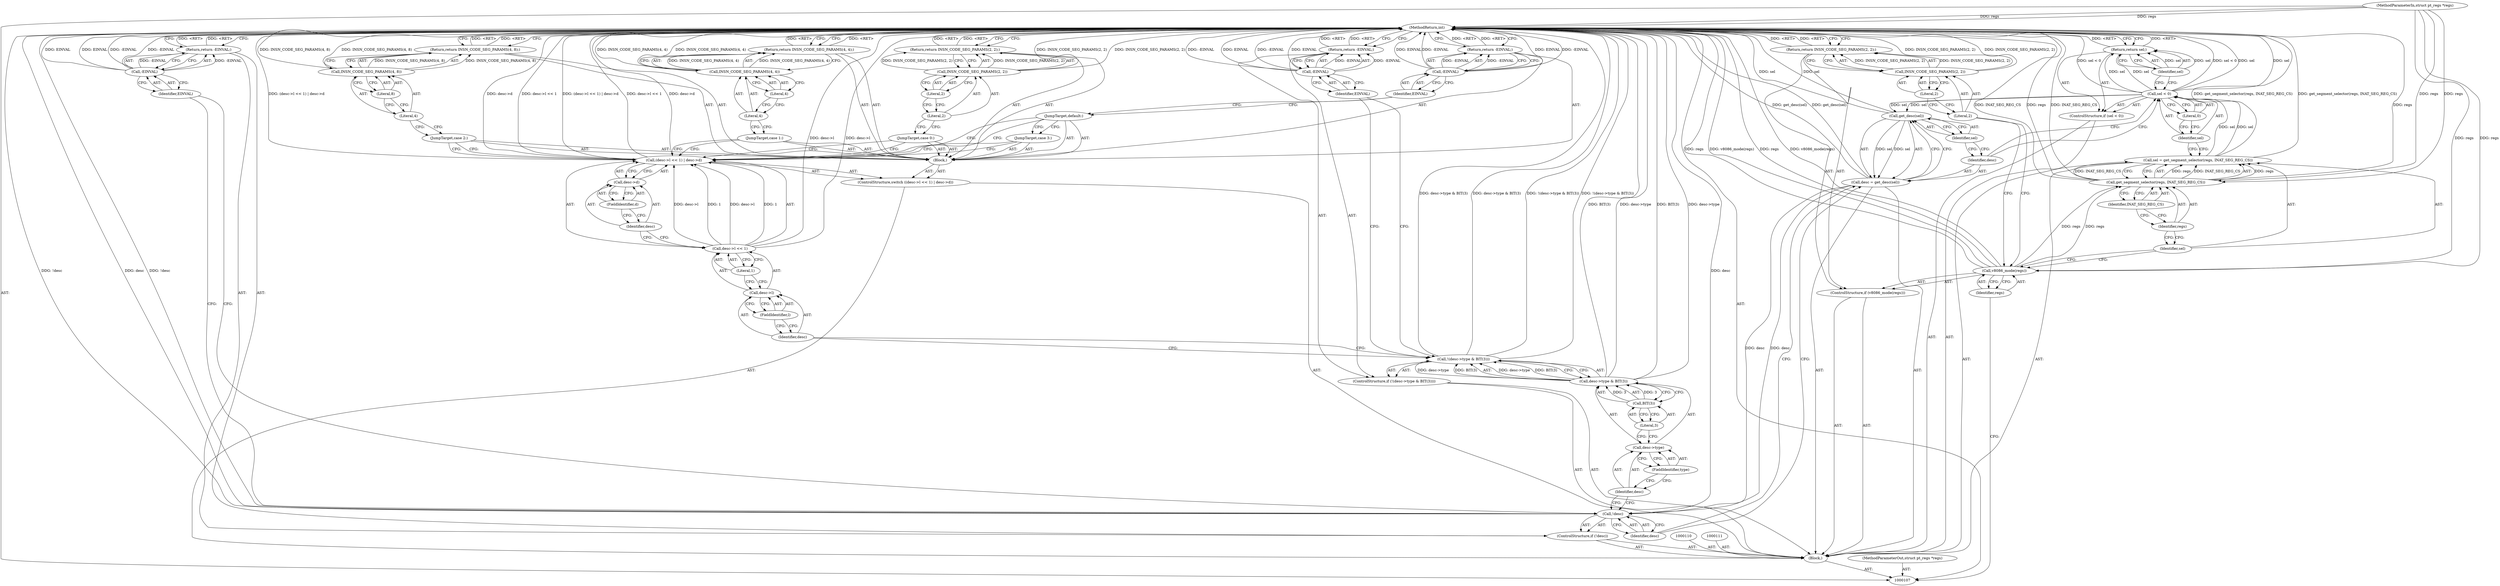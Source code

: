 digraph "1_linux_de9f869616dd95e95c00bdd6b0fcd3421e8a4323_1" {
"1000182" [label="(MethodReturn,int)"];
"1000108" [label="(MethodParameterIn,struct pt_regs *regs)"];
"1000250" [label="(MethodParameterOut,struct pt_regs *regs)"];
"1000119" [label="(Call,sel = get_segment_selector(regs, INAT_SEG_REG_CS))"];
"1000120" [label="(Identifier,sel)"];
"1000122" [label="(Identifier,regs)"];
"1000123" [label="(Identifier,INAT_SEG_REG_CS)"];
"1000121" [label="(Call,get_segment_selector(regs, INAT_SEG_REG_CS))"];
"1000127" [label="(Literal,0)"];
"1000124" [label="(ControlStructure,if (sel < 0))"];
"1000125" [label="(Call,sel < 0)"];
"1000126" [label="(Identifier,sel)"];
"1000129" [label="(Identifier,sel)"];
"1000128" [label="(Return,return sel;)"];
"1000130" [label="(Call,desc = get_desc(sel))"];
"1000131" [label="(Identifier,desc)"];
"1000133" [label="(Identifier,sel)"];
"1000132" [label="(Call,get_desc(sel))"];
"1000134" [label="(ControlStructure,if (!desc))"];
"1000135" [label="(Call,!desc)"];
"1000136" [label="(Identifier,desc)"];
"1000138" [label="(Call,-EINVAL)"];
"1000139" [label="(Identifier,EINVAL)"];
"1000137" [label="(Return,return -EINVAL;)"];
"1000109" [label="(Block,)"];
"1000140" [label="(ControlStructure,if (!(desc->type & BIT(3))))"];
"1000145" [label="(FieldIdentifier,type)"];
"1000146" [label="(Call,BIT(3))"];
"1000147" [label="(Literal,3)"];
"1000141" [label="(Call,!(desc->type & BIT(3)))"];
"1000142" [label="(Call,desc->type & BIT(3))"];
"1000143" [label="(Call,desc->type)"];
"1000144" [label="(Identifier,desc)"];
"1000149" [label="(Call,-EINVAL)"];
"1000150" [label="(Identifier,EINVAL)"];
"1000148" [label="(Return,return -EINVAL;)"];
"1000151" [label="(ControlStructure,switch ((desc->l << 1) | desc->d))"];
"1000153" [label="(Call,desc->l << 1)"];
"1000154" [label="(Call,desc->l)"];
"1000155" [label="(Identifier,desc)"];
"1000156" [label="(FieldIdentifier,l)"];
"1000157" [label="(Literal,1)"];
"1000158" [label="(Call,desc->d)"];
"1000159" [label="(Identifier,desc)"];
"1000160" [label="(FieldIdentifier,d)"];
"1000161" [label="(Block,)"];
"1000152" [label="(Call,(desc->l << 1) | desc->d)"];
"1000162" [label="(JumpTarget,case 0:)"];
"1000163" [label="(Return,return INSN_CODE_SEG_PARAMS(2, 2);)"];
"1000165" [label="(Literal,2)"];
"1000166" [label="(Literal,2)"];
"1000164" [label="(Call,INSN_CODE_SEG_PARAMS(2, 2))"];
"1000167" [label="(JumpTarget,case 1:)"];
"1000168" [label="(Return,return INSN_CODE_SEG_PARAMS(4, 4);)"];
"1000170" [label="(Literal,4)"];
"1000171" [label="(Literal,4)"];
"1000169" [label="(Call,INSN_CODE_SEG_PARAMS(4, 4))"];
"1000172" [label="(JumpTarget,case 2:)"];
"1000173" [label="(Return,return INSN_CODE_SEG_PARAMS(4, 8);)"];
"1000175" [label="(Literal,4)"];
"1000176" [label="(Literal,8)"];
"1000174" [label="(Call,INSN_CODE_SEG_PARAMS(4, 8))"];
"1000177" [label="(JumpTarget,case 3:)"];
"1000178" [label="(JumpTarget,default:)"];
"1000181" [label="(Identifier,EINVAL)"];
"1000179" [label="(Return,return -EINVAL;)"];
"1000180" [label="(Call,-EINVAL)"];
"1000114" [label="(Identifier,regs)"];
"1000112" [label="(ControlStructure,if (v8086_mode(regs)))"];
"1000113" [label="(Call,v8086_mode(regs))"];
"1000115" [label="(Return,return INSN_CODE_SEG_PARAMS(2, 2);)"];
"1000117" [label="(Literal,2)"];
"1000118" [label="(Literal,2)"];
"1000116" [label="(Call,INSN_CODE_SEG_PARAMS(2, 2))"];
"1000182" -> "1000107"  [label="AST: "];
"1000182" -> "1000115"  [label="CFG: "];
"1000182" -> "1000128"  [label="CFG: "];
"1000182" -> "1000137"  [label="CFG: "];
"1000182" -> "1000148"  [label="CFG: "];
"1000182" -> "1000163"  [label="CFG: "];
"1000182" -> "1000168"  [label="CFG: "];
"1000182" -> "1000173"  [label="CFG: "];
"1000182" -> "1000179"  [label="CFG: "];
"1000173" -> "1000182"  [label="DDG: <RET>"];
"1000168" -> "1000182"  [label="DDG: <RET>"];
"1000137" -> "1000182"  [label="DDG: <RET>"];
"1000148" -> "1000182"  [label="DDG: <RET>"];
"1000179" -> "1000182"  [label="DDG: <RET>"];
"1000163" -> "1000182"  [label="DDG: <RET>"];
"1000128" -> "1000182"  [label="DDG: <RET>"];
"1000115" -> "1000182"  [label="DDG: <RET>"];
"1000141" -> "1000182"  [label="DDG: desc->type & BIT(3)"];
"1000141" -> "1000182"  [label="DDG: !(desc->type & BIT(3))"];
"1000125" -> "1000182"  [label="DDG: sel < 0"];
"1000125" -> "1000182"  [label="DDG: sel"];
"1000108" -> "1000182"  [label="DDG: regs"];
"1000169" -> "1000182"  [label="DDG: INSN_CODE_SEG_PARAMS(4, 4)"];
"1000113" -> "1000182"  [label="DDG: regs"];
"1000113" -> "1000182"  [label="DDG: v8086_mode(regs)"];
"1000152" -> "1000182"  [label="DDG: (desc->l << 1) | desc->d"];
"1000152" -> "1000182"  [label="DDG: desc->d"];
"1000152" -> "1000182"  [label="DDG: desc->l << 1"];
"1000180" -> "1000182"  [label="DDG: EINVAL"];
"1000180" -> "1000182"  [label="DDG: -EINVAL"];
"1000149" -> "1000182"  [label="DDG: -EINVAL"];
"1000149" -> "1000182"  [label="DDG: EINVAL"];
"1000132" -> "1000182"  [label="DDG: sel"];
"1000153" -> "1000182"  [label="DDG: desc->l"];
"1000138" -> "1000182"  [label="DDG: -EINVAL"];
"1000138" -> "1000182"  [label="DDG: EINVAL"];
"1000142" -> "1000182"  [label="DDG: BIT(3)"];
"1000142" -> "1000182"  [label="DDG: desc->type"];
"1000116" -> "1000182"  [label="DDG: INSN_CODE_SEG_PARAMS(2, 2)"];
"1000174" -> "1000182"  [label="DDG: INSN_CODE_SEG_PARAMS(4, 8)"];
"1000164" -> "1000182"  [label="DDG: INSN_CODE_SEG_PARAMS(2, 2)"];
"1000121" -> "1000182"  [label="DDG: INAT_SEG_REG_CS"];
"1000121" -> "1000182"  [label="DDG: regs"];
"1000130" -> "1000182"  [label="DDG: get_desc(sel)"];
"1000119" -> "1000182"  [label="DDG: get_segment_selector(regs, INAT_SEG_REG_CS)"];
"1000135" -> "1000182"  [label="DDG: !desc"];
"1000135" -> "1000182"  [label="DDG: desc"];
"1000108" -> "1000107"  [label="AST: "];
"1000108" -> "1000182"  [label="DDG: regs"];
"1000108" -> "1000113"  [label="DDG: regs"];
"1000108" -> "1000121"  [label="DDG: regs"];
"1000250" -> "1000107"  [label="AST: "];
"1000119" -> "1000109"  [label="AST: "];
"1000119" -> "1000121"  [label="CFG: "];
"1000120" -> "1000119"  [label="AST: "];
"1000121" -> "1000119"  [label="AST: "];
"1000126" -> "1000119"  [label="CFG: "];
"1000119" -> "1000182"  [label="DDG: get_segment_selector(regs, INAT_SEG_REG_CS)"];
"1000121" -> "1000119"  [label="DDG: regs"];
"1000121" -> "1000119"  [label="DDG: INAT_SEG_REG_CS"];
"1000119" -> "1000125"  [label="DDG: sel"];
"1000120" -> "1000119"  [label="AST: "];
"1000120" -> "1000113"  [label="CFG: "];
"1000122" -> "1000120"  [label="CFG: "];
"1000122" -> "1000121"  [label="AST: "];
"1000122" -> "1000120"  [label="CFG: "];
"1000123" -> "1000122"  [label="CFG: "];
"1000123" -> "1000121"  [label="AST: "];
"1000123" -> "1000122"  [label="CFG: "];
"1000121" -> "1000123"  [label="CFG: "];
"1000121" -> "1000119"  [label="AST: "];
"1000121" -> "1000123"  [label="CFG: "];
"1000122" -> "1000121"  [label="AST: "];
"1000123" -> "1000121"  [label="AST: "];
"1000119" -> "1000121"  [label="CFG: "];
"1000121" -> "1000182"  [label="DDG: INAT_SEG_REG_CS"];
"1000121" -> "1000182"  [label="DDG: regs"];
"1000121" -> "1000119"  [label="DDG: regs"];
"1000121" -> "1000119"  [label="DDG: INAT_SEG_REG_CS"];
"1000113" -> "1000121"  [label="DDG: regs"];
"1000108" -> "1000121"  [label="DDG: regs"];
"1000127" -> "1000125"  [label="AST: "];
"1000127" -> "1000126"  [label="CFG: "];
"1000125" -> "1000127"  [label="CFG: "];
"1000124" -> "1000109"  [label="AST: "];
"1000125" -> "1000124"  [label="AST: "];
"1000128" -> "1000124"  [label="AST: "];
"1000125" -> "1000124"  [label="AST: "];
"1000125" -> "1000127"  [label="CFG: "];
"1000126" -> "1000125"  [label="AST: "];
"1000127" -> "1000125"  [label="AST: "];
"1000129" -> "1000125"  [label="CFG: "];
"1000131" -> "1000125"  [label="CFG: "];
"1000125" -> "1000182"  [label="DDG: sel < 0"];
"1000125" -> "1000182"  [label="DDG: sel"];
"1000119" -> "1000125"  [label="DDG: sel"];
"1000125" -> "1000128"  [label="DDG: sel"];
"1000125" -> "1000132"  [label="DDG: sel"];
"1000126" -> "1000125"  [label="AST: "];
"1000126" -> "1000119"  [label="CFG: "];
"1000127" -> "1000126"  [label="CFG: "];
"1000129" -> "1000128"  [label="AST: "];
"1000129" -> "1000125"  [label="CFG: "];
"1000128" -> "1000129"  [label="CFG: "];
"1000129" -> "1000128"  [label="DDG: sel"];
"1000128" -> "1000124"  [label="AST: "];
"1000128" -> "1000129"  [label="CFG: "];
"1000129" -> "1000128"  [label="AST: "];
"1000182" -> "1000128"  [label="CFG: "];
"1000128" -> "1000182"  [label="DDG: <RET>"];
"1000129" -> "1000128"  [label="DDG: sel"];
"1000125" -> "1000128"  [label="DDG: sel"];
"1000130" -> "1000109"  [label="AST: "];
"1000130" -> "1000132"  [label="CFG: "];
"1000131" -> "1000130"  [label="AST: "];
"1000132" -> "1000130"  [label="AST: "];
"1000136" -> "1000130"  [label="CFG: "];
"1000130" -> "1000182"  [label="DDG: get_desc(sel)"];
"1000132" -> "1000130"  [label="DDG: sel"];
"1000130" -> "1000135"  [label="DDG: desc"];
"1000131" -> "1000130"  [label="AST: "];
"1000131" -> "1000125"  [label="CFG: "];
"1000133" -> "1000131"  [label="CFG: "];
"1000133" -> "1000132"  [label="AST: "];
"1000133" -> "1000131"  [label="CFG: "];
"1000132" -> "1000133"  [label="CFG: "];
"1000132" -> "1000130"  [label="AST: "];
"1000132" -> "1000133"  [label="CFG: "];
"1000133" -> "1000132"  [label="AST: "];
"1000130" -> "1000132"  [label="CFG: "];
"1000132" -> "1000182"  [label="DDG: sel"];
"1000132" -> "1000130"  [label="DDG: sel"];
"1000125" -> "1000132"  [label="DDG: sel"];
"1000134" -> "1000109"  [label="AST: "];
"1000135" -> "1000134"  [label="AST: "];
"1000137" -> "1000134"  [label="AST: "];
"1000135" -> "1000134"  [label="AST: "];
"1000135" -> "1000136"  [label="CFG: "];
"1000136" -> "1000135"  [label="AST: "];
"1000139" -> "1000135"  [label="CFG: "];
"1000144" -> "1000135"  [label="CFG: "];
"1000135" -> "1000182"  [label="DDG: !desc"];
"1000135" -> "1000182"  [label="DDG: desc"];
"1000130" -> "1000135"  [label="DDG: desc"];
"1000136" -> "1000135"  [label="AST: "];
"1000136" -> "1000130"  [label="CFG: "];
"1000135" -> "1000136"  [label="CFG: "];
"1000138" -> "1000137"  [label="AST: "];
"1000138" -> "1000139"  [label="CFG: "];
"1000139" -> "1000138"  [label="AST: "];
"1000137" -> "1000138"  [label="CFG: "];
"1000138" -> "1000182"  [label="DDG: -EINVAL"];
"1000138" -> "1000182"  [label="DDG: EINVAL"];
"1000138" -> "1000137"  [label="DDG: -EINVAL"];
"1000139" -> "1000138"  [label="AST: "];
"1000139" -> "1000135"  [label="CFG: "];
"1000138" -> "1000139"  [label="CFG: "];
"1000137" -> "1000134"  [label="AST: "];
"1000137" -> "1000138"  [label="CFG: "];
"1000138" -> "1000137"  [label="AST: "];
"1000182" -> "1000137"  [label="CFG: "];
"1000137" -> "1000182"  [label="DDG: <RET>"];
"1000138" -> "1000137"  [label="DDG: -EINVAL"];
"1000109" -> "1000107"  [label="AST: "];
"1000110" -> "1000109"  [label="AST: "];
"1000111" -> "1000109"  [label="AST: "];
"1000112" -> "1000109"  [label="AST: "];
"1000119" -> "1000109"  [label="AST: "];
"1000124" -> "1000109"  [label="AST: "];
"1000130" -> "1000109"  [label="AST: "];
"1000134" -> "1000109"  [label="AST: "];
"1000140" -> "1000109"  [label="AST: "];
"1000151" -> "1000109"  [label="AST: "];
"1000140" -> "1000109"  [label="AST: "];
"1000141" -> "1000140"  [label="AST: "];
"1000148" -> "1000140"  [label="AST: "];
"1000145" -> "1000143"  [label="AST: "];
"1000145" -> "1000144"  [label="CFG: "];
"1000143" -> "1000145"  [label="CFG: "];
"1000146" -> "1000142"  [label="AST: "];
"1000146" -> "1000147"  [label="CFG: "];
"1000147" -> "1000146"  [label="AST: "];
"1000142" -> "1000146"  [label="CFG: "];
"1000146" -> "1000142"  [label="DDG: 3"];
"1000147" -> "1000146"  [label="AST: "];
"1000147" -> "1000143"  [label="CFG: "];
"1000146" -> "1000147"  [label="CFG: "];
"1000141" -> "1000140"  [label="AST: "];
"1000141" -> "1000142"  [label="CFG: "];
"1000142" -> "1000141"  [label="AST: "];
"1000150" -> "1000141"  [label="CFG: "];
"1000155" -> "1000141"  [label="CFG: "];
"1000141" -> "1000182"  [label="DDG: desc->type & BIT(3)"];
"1000141" -> "1000182"  [label="DDG: !(desc->type & BIT(3))"];
"1000142" -> "1000141"  [label="DDG: desc->type"];
"1000142" -> "1000141"  [label="DDG: BIT(3)"];
"1000142" -> "1000141"  [label="AST: "];
"1000142" -> "1000146"  [label="CFG: "];
"1000143" -> "1000142"  [label="AST: "];
"1000146" -> "1000142"  [label="AST: "];
"1000141" -> "1000142"  [label="CFG: "];
"1000142" -> "1000182"  [label="DDG: BIT(3)"];
"1000142" -> "1000182"  [label="DDG: desc->type"];
"1000142" -> "1000141"  [label="DDG: desc->type"];
"1000142" -> "1000141"  [label="DDG: BIT(3)"];
"1000146" -> "1000142"  [label="DDG: 3"];
"1000143" -> "1000142"  [label="AST: "];
"1000143" -> "1000145"  [label="CFG: "];
"1000144" -> "1000143"  [label="AST: "];
"1000145" -> "1000143"  [label="AST: "];
"1000147" -> "1000143"  [label="CFG: "];
"1000144" -> "1000143"  [label="AST: "];
"1000144" -> "1000135"  [label="CFG: "];
"1000145" -> "1000144"  [label="CFG: "];
"1000149" -> "1000148"  [label="AST: "];
"1000149" -> "1000150"  [label="CFG: "];
"1000150" -> "1000149"  [label="AST: "];
"1000148" -> "1000149"  [label="CFG: "];
"1000149" -> "1000182"  [label="DDG: -EINVAL"];
"1000149" -> "1000182"  [label="DDG: EINVAL"];
"1000149" -> "1000148"  [label="DDG: -EINVAL"];
"1000150" -> "1000149"  [label="AST: "];
"1000150" -> "1000141"  [label="CFG: "];
"1000149" -> "1000150"  [label="CFG: "];
"1000148" -> "1000140"  [label="AST: "];
"1000148" -> "1000149"  [label="CFG: "];
"1000149" -> "1000148"  [label="AST: "];
"1000182" -> "1000148"  [label="CFG: "];
"1000148" -> "1000182"  [label="DDG: <RET>"];
"1000149" -> "1000148"  [label="DDG: -EINVAL"];
"1000151" -> "1000109"  [label="AST: "];
"1000152" -> "1000151"  [label="AST: "];
"1000161" -> "1000151"  [label="AST: "];
"1000153" -> "1000152"  [label="AST: "];
"1000153" -> "1000157"  [label="CFG: "];
"1000154" -> "1000153"  [label="AST: "];
"1000157" -> "1000153"  [label="AST: "];
"1000159" -> "1000153"  [label="CFG: "];
"1000153" -> "1000182"  [label="DDG: desc->l"];
"1000153" -> "1000152"  [label="DDG: desc->l"];
"1000153" -> "1000152"  [label="DDG: 1"];
"1000154" -> "1000153"  [label="AST: "];
"1000154" -> "1000156"  [label="CFG: "];
"1000155" -> "1000154"  [label="AST: "];
"1000156" -> "1000154"  [label="AST: "];
"1000157" -> "1000154"  [label="CFG: "];
"1000155" -> "1000154"  [label="AST: "];
"1000155" -> "1000141"  [label="CFG: "];
"1000156" -> "1000155"  [label="CFG: "];
"1000156" -> "1000154"  [label="AST: "];
"1000156" -> "1000155"  [label="CFG: "];
"1000154" -> "1000156"  [label="CFG: "];
"1000157" -> "1000153"  [label="AST: "];
"1000157" -> "1000154"  [label="CFG: "];
"1000153" -> "1000157"  [label="CFG: "];
"1000158" -> "1000152"  [label="AST: "];
"1000158" -> "1000160"  [label="CFG: "];
"1000159" -> "1000158"  [label="AST: "];
"1000160" -> "1000158"  [label="AST: "];
"1000152" -> "1000158"  [label="CFG: "];
"1000159" -> "1000158"  [label="AST: "];
"1000159" -> "1000153"  [label="CFG: "];
"1000160" -> "1000159"  [label="CFG: "];
"1000160" -> "1000158"  [label="AST: "];
"1000160" -> "1000159"  [label="CFG: "];
"1000158" -> "1000160"  [label="CFG: "];
"1000161" -> "1000151"  [label="AST: "];
"1000162" -> "1000161"  [label="AST: "];
"1000163" -> "1000161"  [label="AST: "];
"1000167" -> "1000161"  [label="AST: "];
"1000168" -> "1000161"  [label="AST: "];
"1000172" -> "1000161"  [label="AST: "];
"1000173" -> "1000161"  [label="AST: "];
"1000177" -> "1000161"  [label="AST: "];
"1000178" -> "1000161"  [label="AST: "];
"1000179" -> "1000161"  [label="AST: "];
"1000152" -> "1000151"  [label="AST: "];
"1000152" -> "1000158"  [label="CFG: "];
"1000153" -> "1000152"  [label="AST: "];
"1000158" -> "1000152"  [label="AST: "];
"1000162" -> "1000152"  [label="CFG: "];
"1000167" -> "1000152"  [label="CFG: "];
"1000172" -> "1000152"  [label="CFG: "];
"1000177" -> "1000152"  [label="CFG: "];
"1000178" -> "1000152"  [label="CFG: "];
"1000152" -> "1000182"  [label="DDG: (desc->l << 1) | desc->d"];
"1000152" -> "1000182"  [label="DDG: desc->d"];
"1000152" -> "1000182"  [label="DDG: desc->l << 1"];
"1000153" -> "1000152"  [label="DDG: desc->l"];
"1000153" -> "1000152"  [label="DDG: 1"];
"1000162" -> "1000161"  [label="AST: "];
"1000162" -> "1000152"  [label="CFG: "];
"1000165" -> "1000162"  [label="CFG: "];
"1000163" -> "1000161"  [label="AST: "];
"1000163" -> "1000164"  [label="CFG: "];
"1000164" -> "1000163"  [label="AST: "];
"1000182" -> "1000163"  [label="CFG: "];
"1000163" -> "1000182"  [label="DDG: <RET>"];
"1000164" -> "1000163"  [label="DDG: INSN_CODE_SEG_PARAMS(2, 2)"];
"1000165" -> "1000164"  [label="AST: "];
"1000165" -> "1000162"  [label="CFG: "];
"1000166" -> "1000165"  [label="CFG: "];
"1000166" -> "1000164"  [label="AST: "];
"1000166" -> "1000165"  [label="CFG: "];
"1000164" -> "1000166"  [label="CFG: "];
"1000164" -> "1000163"  [label="AST: "];
"1000164" -> "1000166"  [label="CFG: "];
"1000165" -> "1000164"  [label="AST: "];
"1000166" -> "1000164"  [label="AST: "];
"1000163" -> "1000164"  [label="CFG: "];
"1000164" -> "1000182"  [label="DDG: INSN_CODE_SEG_PARAMS(2, 2)"];
"1000164" -> "1000163"  [label="DDG: INSN_CODE_SEG_PARAMS(2, 2)"];
"1000167" -> "1000161"  [label="AST: "];
"1000167" -> "1000152"  [label="CFG: "];
"1000170" -> "1000167"  [label="CFG: "];
"1000168" -> "1000161"  [label="AST: "];
"1000168" -> "1000169"  [label="CFG: "];
"1000169" -> "1000168"  [label="AST: "];
"1000182" -> "1000168"  [label="CFG: "];
"1000168" -> "1000182"  [label="DDG: <RET>"];
"1000169" -> "1000168"  [label="DDG: INSN_CODE_SEG_PARAMS(4, 4)"];
"1000170" -> "1000169"  [label="AST: "];
"1000170" -> "1000167"  [label="CFG: "];
"1000171" -> "1000170"  [label="CFG: "];
"1000171" -> "1000169"  [label="AST: "];
"1000171" -> "1000170"  [label="CFG: "];
"1000169" -> "1000171"  [label="CFG: "];
"1000169" -> "1000168"  [label="AST: "];
"1000169" -> "1000171"  [label="CFG: "];
"1000170" -> "1000169"  [label="AST: "];
"1000171" -> "1000169"  [label="AST: "];
"1000168" -> "1000169"  [label="CFG: "];
"1000169" -> "1000182"  [label="DDG: INSN_CODE_SEG_PARAMS(4, 4)"];
"1000169" -> "1000168"  [label="DDG: INSN_CODE_SEG_PARAMS(4, 4)"];
"1000172" -> "1000161"  [label="AST: "];
"1000172" -> "1000152"  [label="CFG: "];
"1000175" -> "1000172"  [label="CFG: "];
"1000173" -> "1000161"  [label="AST: "];
"1000173" -> "1000174"  [label="CFG: "];
"1000174" -> "1000173"  [label="AST: "];
"1000182" -> "1000173"  [label="CFG: "];
"1000173" -> "1000182"  [label="DDG: <RET>"];
"1000174" -> "1000173"  [label="DDG: INSN_CODE_SEG_PARAMS(4, 8)"];
"1000175" -> "1000174"  [label="AST: "];
"1000175" -> "1000172"  [label="CFG: "];
"1000176" -> "1000175"  [label="CFG: "];
"1000176" -> "1000174"  [label="AST: "];
"1000176" -> "1000175"  [label="CFG: "];
"1000174" -> "1000176"  [label="CFG: "];
"1000174" -> "1000173"  [label="AST: "];
"1000174" -> "1000176"  [label="CFG: "];
"1000175" -> "1000174"  [label="AST: "];
"1000176" -> "1000174"  [label="AST: "];
"1000173" -> "1000174"  [label="CFG: "];
"1000174" -> "1000182"  [label="DDG: INSN_CODE_SEG_PARAMS(4, 8)"];
"1000174" -> "1000173"  [label="DDG: INSN_CODE_SEG_PARAMS(4, 8)"];
"1000177" -> "1000161"  [label="AST: "];
"1000177" -> "1000152"  [label="CFG: "];
"1000178" -> "1000177"  [label="CFG: "];
"1000178" -> "1000161"  [label="AST: "];
"1000178" -> "1000152"  [label="CFG: "];
"1000178" -> "1000177"  [label="CFG: "];
"1000181" -> "1000178"  [label="CFG: "];
"1000181" -> "1000180"  [label="AST: "];
"1000181" -> "1000178"  [label="CFG: "];
"1000180" -> "1000181"  [label="CFG: "];
"1000179" -> "1000161"  [label="AST: "];
"1000179" -> "1000180"  [label="CFG: "];
"1000180" -> "1000179"  [label="AST: "];
"1000182" -> "1000179"  [label="CFG: "];
"1000179" -> "1000182"  [label="DDG: <RET>"];
"1000180" -> "1000179"  [label="DDG: -EINVAL"];
"1000180" -> "1000179"  [label="AST: "];
"1000180" -> "1000181"  [label="CFG: "];
"1000181" -> "1000180"  [label="AST: "];
"1000179" -> "1000180"  [label="CFG: "];
"1000180" -> "1000182"  [label="DDG: EINVAL"];
"1000180" -> "1000182"  [label="DDG: -EINVAL"];
"1000180" -> "1000179"  [label="DDG: -EINVAL"];
"1000114" -> "1000113"  [label="AST: "];
"1000114" -> "1000107"  [label="CFG: "];
"1000113" -> "1000114"  [label="CFG: "];
"1000112" -> "1000109"  [label="AST: "];
"1000113" -> "1000112"  [label="AST: "];
"1000115" -> "1000112"  [label="AST: "];
"1000113" -> "1000112"  [label="AST: "];
"1000113" -> "1000114"  [label="CFG: "];
"1000114" -> "1000113"  [label="AST: "];
"1000117" -> "1000113"  [label="CFG: "];
"1000120" -> "1000113"  [label="CFG: "];
"1000113" -> "1000182"  [label="DDG: regs"];
"1000113" -> "1000182"  [label="DDG: v8086_mode(regs)"];
"1000108" -> "1000113"  [label="DDG: regs"];
"1000113" -> "1000121"  [label="DDG: regs"];
"1000115" -> "1000112"  [label="AST: "];
"1000115" -> "1000116"  [label="CFG: "];
"1000116" -> "1000115"  [label="AST: "];
"1000182" -> "1000115"  [label="CFG: "];
"1000115" -> "1000182"  [label="DDG: <RET>"];
"1000116" -> "1000115"  [label="DDG: INSN_CODE_SEG_PARAMS(2, 2)"];
"1000117" -> "1000116"  [label="AST: "];
"1000117" -> "1000113"  [label="CFG: "];
"1000118" -> "1000117"  [label="CFG: "];
"1000118" -> "1000116"  [label="AST: "];
"1000118" -> "1000117"  [label="CFG: "];
"1000116" -> "1000118"  [label="CFG: "];
"1000116" -> "1000115"  [label="AST: "];
"1000116" -> "1000118"  [label="CFG: "];
"1000117" -> "1000116"  [label="AST: "];
"1000118" -> "1000116"  [label="AST: "];
"1000115" -> "1000116"  [label="CFG: "];
"1000116" -> "1000182"  [label="DDG: INSN_CODE_SEG_PARAMS(2, 2)"];
"1000116" -> "1000115"  [label="DDG: INSN_CODE_SEG_PARAMS(2, 2)"];
}
